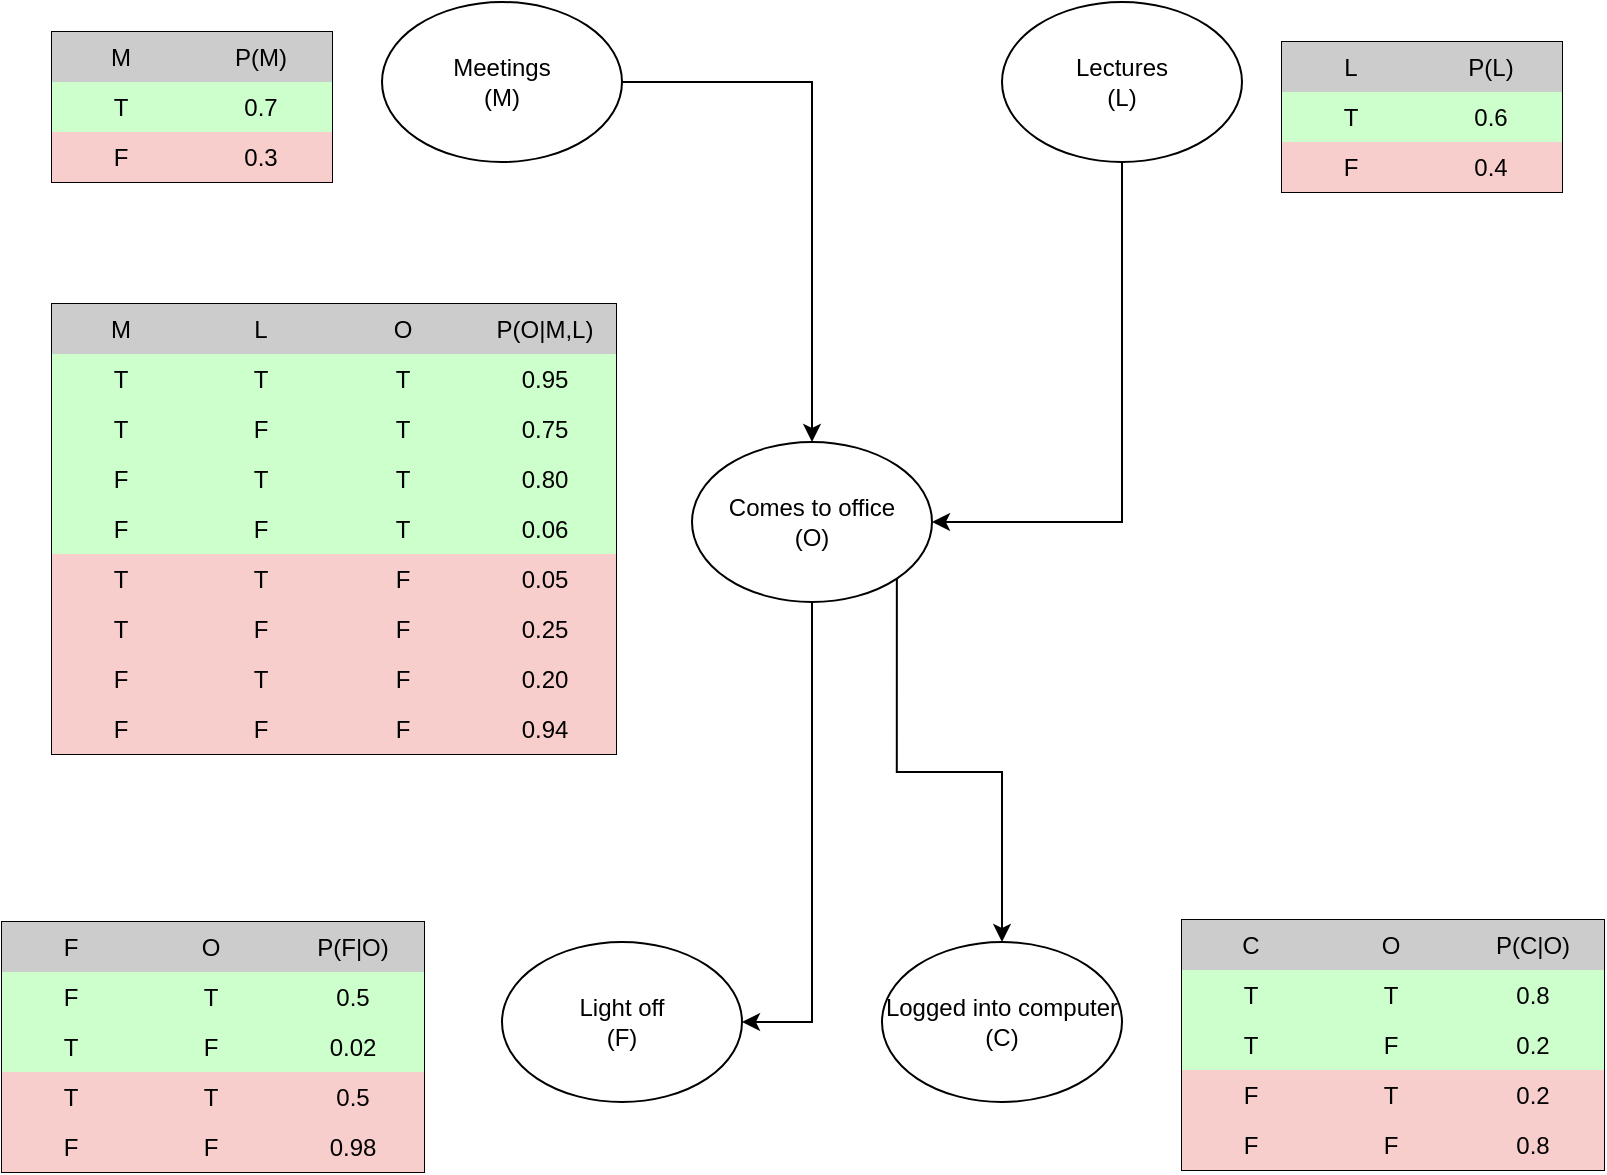 <mxfile version="18.0.5" type="device"><diagram id="7beKICPLCn6BGiTlnOYI" name="Page-1"><mxGraphModel dx="1078" dy="715" grid="1" gridSize="10" guides="1" tooltips="1" connect="1" arrows="1" fold="1" page="1" pageScale="1" pageWidth="850" pageHeight="1100" math="0" shadow="0"><root><mxCell id="0"/><mxCell id="1" parent="0"/><mxCell id="eyf7qiHHTPt4dPgRb_Cy-2" style="edgeStyle=orthogonalEdgeStyle;rounded=0;orthogonalLoop=1;jettySize=auto;html=1;exitX=1;exitY=0.5;exitDx=0;exitDy=0;entryX=0.5;entryY=0;entryDx=0;entryDy=0;" edge="1" parent="1" source="M0Jvu92yg0L-sdfs56mO-1" target="M0Jvu92yg0L-sdfs56mO-4"><mxGeometry relative="1" as="geometry"/></mxCell><mxCell id="M0Jvu92yg0L-sdfs56mO-1" value="Meetings&lt;br&gt;(M)" style="ellipse;whiteSpace=wrap;html=1;" parent="1" vertex="1"><mxGeometry x="210" y="40" width="120" height="80" as="geometry"/></mxCell><mxCell id="eyf7qiHHTPt4dPgRb_Cy-1" style="edgeStyle=orthogonalEdgeStyle;rounded=0;orthogonalLoop=1;jettySize=auto;html=1;exitX=0.5;exitY=1;exitDx=0;exitDy=0;entryX=1;entryY=0.5;entryDx=0;entryDy=0;" edge="1" parent="1" source="M0Jvu92yg0L-sdfs56mO-2" target="M0Jvu92yg0L-sdfs56mO-4"><mxGeometry relative="1" as="geometry"/></mxCell><mxCell id="M0Jvu92yg0L-sdfs56mO-2" value="Lectures&lt;br&gt;(L)" style="ellipse;whiteSpace=wrap;html=1;" parent="1" vertex="1"><mxGeometry x="520" y="40" width="120" height="80" as="geometry"/></mxCell><mxCell id="M0Jvu92yg0L-sdfs56mO-3" value="Light off&lt;br&gt;(F)" style="ellipse;whiteSpace=wrap;html=1;" parent="1" vertex="1"><mxGeometry x="270" y="510" width="120" height="80" as="geometry"/></mxCell><mxCell id="M0Jvu92yg0L-sdfs56mO-100" style="edgeStyle=orthogonalEdgeStyle;rounded=0;orthogonalLoop=1;jettySize=auto;html=1;exitX=1;exitY=1;exitDx=0;exitDy=0;entryX=0.5;entryY=0;entryDx=0;entryDy=0;" parent="1" source="M0Jvu92yg0L-sdfs56mO-4" target="M0Jvu92yg0L-sdfs56mO-5" edge="1"><mxGeometry relative="1" as="geometry"/></mxCell><mxCell id="M0Jvu92yg0L-sdfs56mO-129" style="edgeStyle=orthogonalEdgeStyle;rounded=0;orthogonalLoop=1;jettySize=auto;html=1;exitX=0.5;exitY=1;exitDx=0;exitDy=0;entryX=1;entryY=0.5;entryDx=0;entryDy=0;" parent="1" source="M0Jvu92yg0L-sdfs56mO-4" target="M0Jvu92yg0L-sdfs56mO-3" edge="1"><mxGeometry relative="1" as="geometry"/></mxCell><mxCell id="M0Jvu92yg0L-sdfs56mO-4" value="Comes to office&lt;br&gt;(O)" style="ellipse;whiteSpace=wrap;html=1;" parent="1" vertex="1"><mxGeometry x="365" y="260" width="120" height="80" as="geometry"/></mxCell><mxCell id="M0Jvu92yg0L-sdfs56mO-5" value="Logged into computer&lt;br&gt;(C)" style="ellipse;whiteSpace=wrap;html=1;" parent="1" vertex="1"><mxGeometry x="460" y="510" width="120" height="80" as="geometry"/></mxCell><mxCell id="M0Jvu92yg0L-sdfs56mO-6" value="" style="shape=table;html=1;whiteSpace=wrap;startSize=0;container=1;collapsible=0;childLayout=tableLayout;" parent="1" vertex="1"><mxGeometry x="45" y="55" width="140" height="75" as="geometry"/></mxCell><mxCell id="M0Jvu92yg0L-sdfs56mO-49" style="shape=tableRow;horizontal=0;startSize=0;swimlaneHead=0;swimlaneBody=0;top=0;left=0;bottom=0;right=0;collapsible=0;dropTarget=0;fillColor=none;points=[[0,0.5],[1,0.5]];portConstraint=eastwest;" parent="M0Jvu92yg0L-sdfs56mO-6" vertex="1"><mxGeometry width="140" height="25" as="geometry"/></mxCell><mxCell id="M0Jvu92yg0L-sdfs56mO-50" value="M" style="shape=partialRectangle;html=1;whiteSpace=wrap;connectable=0;fillColor=#CCCCCC;top=0;left=0;bottom=0;right=0;overflow=hidden;" parent="M0Jvu92yg0L-sdfs56mO-49" vertex="1"><mxGeometry width="69" height="25" as="geometry"><mxRectangle width="69" height="25" as="alternateBounds"/></mxGeometry></mxCell><mxCell id="M0Jvu92yg0L-sdfs56mO-51" value="P(M)" style="shape=partialRectangle;html=1;whiteSpace=wrap;connectable=0;fillColor=#CCCCCC;top=0;left=0;bottom=0;right=0;overflow=hidden;" parent="M0Jvu92yg0L-sdfs56mO-49" vertex="1"><mxGeometry x="69" width="71" height="25" as="geometry"><mxRectangle width="71" height="25" as="alternateBounds"/></mxGeometry></mxCell><mxCell id="M0Jvu92yg0L-sdfs56mO-7" value="" style="shape=tableRow;horizontal=0;startSize=0;swimlaneHead=0;swimlaneBody=0;top=0;left=0;bottom=0;right=0;collapsible=0;dropTarget=0;fillColor=none;points=[[0,0.5],[1,0.5]];portConstraint=eastwest;" parent="M0Jvu92yg0L-sdfs56mO-6" vertex="1"><mxGeometry y="25" width="140" height="25" as="geometry"/></mxCell><mxCell id="M0Jvu92yg0L-sdfs56mO-8" value="T" style="shape=partialRectangle;html=1;whiteSpace=wrap;connectable=0;fillColor=#CCFFCC;top=0;left=0;bottom=0;right=0;overflow=hidden;" parent="M0Jvu92yg0L-sdfs56mO-7" vertex="1"><mxGeometry width="69" height="25" as="geometry"><mxRectangle width="69" height="25" as="alternateBounds"/></mxGeometry></mxCell><mxCell id="M0Jvu92yg0L-sdfs56mO-9" value="0.7" style="shape=partialRectangle;html=1;whiteSpace=wrap;connectable=0;fillColor=#CCFFCC;top=0;left=0;bottom=0;right=0;overflow=hidden;" parent="M0Jvu92yg0L-sdfs56mO-7" vertex="1"><mxGeometry x="69" width="71" height="25" as="geometry"><mxRectangle width="71" height="25" as="alternateBounds"/></mxGeometry></mxCell><mxCell id="Z_kx6LnmJICqa52dYahv-1" style="shape=tableRow;horizontal=0;startSize=0;swimlaneHead=0;swimlaneBody=0;top=0;left=0;bottom=0;right=0;collapsible=0;dropTarget=0;fillColor=none;points=[[0,0.5],[1,0.5]];portConstraint=eastwest;" parent="M0Jvu92yg0L-sdfs56mO-6" vertex="1"><mxGeometry y="50" width="140" height="25" as="geometry"/></mxCell><mxCell id="Z_kx6LnmJICqa52dYahv-2" value="F" style="shape=partialRectangle;html=1;whiteSpace=wrap;connectable=0;fillColor=#f8cecc;top=0;left=0;bottom=0;right=0;overflow=hidden;strokeColor=#b85450;" parent="Z_kx6LnmJICqa52dYahv-1" vertex="1"><mxGeometry width="69" height="25" as="geometry"><mxRectangle width="69" height="25" as="alternateBounds"/></mxGeometry></mxCell><mxCell id="Z_kx6LnmJICqa52dYahv-3" value="0.3" style="shape=partialRectangle;html=1;whiteSpace=wrap;connectable=0;fillColor=#f8cecc;top=0;left=0;bottom=0;right=0;overflow=hidden;strokeColor=#b85450;" parent="Z_kx6LnmJICqa52dYahv-1" vertex="1"><mxGeometry x="69" width="71" height="25" as="geometry"><mxRectangle width="71" height="25" as="alternateBounds"/></mxGeometry></mxCell><mxCell id="M0Jvu92yg0L-sdfs56mO-70" value="" style="shape=table;html=1;whiteSpace=wrap;startSize=0;container=1;collapsible=0;childLayout=tableLayout;" parent="1" vertex="1"><mxGeometry x="45" y="191" width="282" height="225" as="geometry"/></mxCell><mxCell id="M0Jvu92yg0L-sdfs56mO-71" style="shape=tableRow;horizontal=0;startSize=0;swimlaneHead=0;swimlaneBody=0;top=0;left=0;bottom=0;right=0;collapsible=0;dropTarget=0;fillColor=none;points=[[0,0.5],[1,0.5]];portConstraint=eastwest;" parent="M0Jvu92yg0L-sdfs56mO-70" vertex="1"><mxGeometry width="282" height="25" as="geometry"/></mxCell><mxCell id="M0Jvu92yg0L-sdfs56mO-72" value="M" style="shape=partialRectangle;html=1;whiteSpace=wrap;connectable=0;fillColor=#CCCCCC;top=0;left=0;bottom=0;right=0;overflow=hidden;" parent="M0Jvu92yg0L-sdfs56mO-71" vertex="1"><mxGeometry width="69" height="25" as="geometry"><mxRectangle width="69" height="25" as="alternateBounds"/></mxGeometry></mxCell><mxCell id="M0Jvu92yg0L-sdfs56mO-73" value="L" style="shape=partialRectangle;html=1;whiteSpace=wrap;connectable=0;fillColor=#CCCCCC;top=0;left=0;bottom=0;right=0;overflow=hidden;" parent="M0Jvu92yg0L-sdfs56mO-71" vertex="1"><mxGeometry x="69" width="71" height="25" as="geometry"><mxRectangle width="71" height="25" as="alternateBounds"/></mxGeometry></mxCell><mxCell id="M0Jvu92yg0L-sdfs56mO-103" value="O" style="shape=partialRectangle;html=1;whiteSpace=wrap;connectable=0;fillColor=#CCCCCC;top=0;left=0;bottom=0;right=0;overflow=hidden;" parent="M0Jvu92yg0L-sdfs56mO-71" vertex="1"><mxGeometry x="140" width="71" height="25" as="geometry"><mxRectangle width="71" height="25" as="alternateBounds"/></mxGeometry></mxCell><mxCell id="M0Jvu92yg0L-sdfs56mO-123" value="P(O|M,L)" style="shape=partialRectangle;html=1;whiteSpace=wrap;connectable=0;fillColor=#CCCCCC;top=0;left=0;bottom=0;right=0;overflow=hidden;" parent="M0Jvu92yg0L-sdfs56mO-71" vertex="1"><mxGeometry x="211" width="71" height="25" as="geometry"><mxRectangle width="71" height="25" as="alternateBounds"/></mxGeometry></mxCell><mxCell id="M0Jvu92yg0L-sdfs56mO-74" value="" style="shape=tableRow;horizontal=0;startSize=0;swimlaneHead=0;swimlaneBody=0;top=0;left=0;bottom=0;right=0;collapsible=0;dropTarget=0;fillColor=none;points=[[0,0.5],[1,0.5]];portConstraint=eastwest;" parent="M0Jvu92yg0L-sdfs56mO-70" vertex="1"><mxGeometry y="25" width="282" height="25" as="geometry"/></mxCell><mxCell id="M0Jvu92yg0L-sdfs56mO-75" value="T" style="shape=partialRectangle;html=1;whiteSpace=wrap;connectable=0;fillColor=#CCFFCC;top=0;left=0;bottom=0;right=0;overflow=hidden;" parent="M0Jvu92yg0L-sdfs56mO-74" vertex="1"><mxGeometry width="69" height="25" as="geometry"><mxRectangle width="69" height="25" as="alternateBounds"/></mxGeometry></mxCell><mxCell id="M0Jvu92yg0L-sdfs56mO-76" value="T" style="shape=partialRectangle;html=1;whiteSpace=wrap;connectable=0;fillColor=#CCFFCC;top=0;left=0;bottom=0;right=0;overflow=hidden;" parent="M0Jvu92yg0L-sdfs56mO-74" vertex="1"><mxGeometry x="69" width="71" height="25" as="geometry"><mxRectangle width="71" height="25" as="alternateBounds"/></mxGeometry></mxCell><mxCell id="M0Jvu92yg0L-sdfs56mO-104" value="T" style="shape=partialRectangle;html=1;whiteSpace=wrap;connectable=0;fillColor=#CCFFCC;top=0;left=0;bottom=0;right=0;overflow=hidden;" parent="M0Jvu92yg0L-sdfs56mO-74" vertex="1"><mxGeometry x="140" width="71" height="25" as="geometry"><mxRectangle width="71" height="25" as="alternateBounds"/></mxGeometry></mxCell><mxCell id="M0Jvu92yg0L-sdfs56mO-124" value="0.95" style="shape=partialRectangle;html=1;whiteSpace=wrap;connectable=0;fillColor=#CCFFCC;top=0;left=0;bottom=0;right=0;overflow=hidden;" parent="M0Jvu92yg0L-sdfs56mO-74" vertex="1"><mxGeometry x="211" width="71" height="25" as="geometry"><mxRectangle width="71" height="25" as="alternateBounds"/></mxGeometry></mxCell><mxCell id="M0Jvu92yg0L-sdfs56mO-105" style="shape=tableRow;horizontal=0;startSize=0;swimlaneHead=0;swimlaneBody=0;top=0;left=0;bottom=0;right=0;collapsible=0;dropTarget=0;fillColor=none;points=[[0,0.5],[1,0.5]];portConstraint=eastwest;" parent="M0Jvu92yg0L-sdfs56mO-70" vertex="1"><mxGeometry y="50" width="282" height="25" as="geometry"/></mxCell><mxCell id="M0Jvu92yg0L-sdfs56mO-106" value="T" style="shape=partialRectangle;html=1;whiteSpace=wrap;connectable=0;fillColor=#CCFFCC;top=0;left=0;bottom=0;right=0;overflow=hidden;" parent="M0Jvu92yg0L-sdfs56mO-105" vertex="1"><mxGeometry width="69" height="25" as="geometry"><mxRectangle width="69" height="25" as="alternateBounds"/></mxGeometry></mxCell><mxCell id="M0Jvu92yg0L-sdfs56mO-107" value="F" style="shape=partialRectangle;html=1;whiteSpace=wrap;connectable=0;fillColor=#CCFFCC;top=0;left=0;bottom=0;right=0;overflow=hidden;" parent="M0Jvu92yg0L-sdfs56mO-105" vertex="1"><mxGeometry x="69" width="71" height="25" as="geometry"><mxRectangle width="71" height="25" as="alternateBounds"/></mxGeometry></mxCell><mxCell id="M0Jvu92yg0L-sdfs56mO-108" value="T" style="shape=partialRectangle;html=1;whiteSpace=wrap;connectable=0;fillColor=#CCFFCC;top=0;left=0;bottom=0;right=0;overflow=hidden;" parent="M0Jvu92yg0L-sdfs56mO-105" vertex="1"><mxGeometry x="140" width="71" height="25" as="geometry"><mxRectangle width="71" height="25" as="alternateBounds"/></mxGeometry></mxCell><mxCell id="M0Jvu92yg0L-sdfs56mO-125" value="0.75" style="shape=partialRectangle;html=1;whiteSpace=wrap;connectable=0;fillColor=#CCFFCC;top=0;left=0;bottom=0;right=0;overflow=hidden;" parent="M0Jvu92yg0L-sdfs56mO-105" vertex="1"><mxGeometry x="211" width="71" height="25" as="geometry"><mxRectangle width="71" height="25" as="alternateBounds"/></mxGeometry></mxCell><mxCell id="M0Jvu92yg0L-sdfs56mO-109" style="shape=tableRow;horizontal=0;startSize=0;swimlaneHead=0;swimlaneBody=0;top=0;left=0;bottom=0;right=0;collapsible=0;dropTarget=0;fillColor=none;points=[[0,0.5],[1,0.5]];portConstraint=eastwest;" parent="M0Jvu92yg0L-sdfs56mO-70" vertex="1"><mxGeometry y="75" width="282" height="25" as="geometry"/></mxCell><mxCell id="M0Jvu92yg0L-sdfs56mO-110" value="F" style="shape=partialRectangle;html=1;whiteSpace=wrap;connectable=0;fillColor=#CCFFCC;top=0;left=0;bottom=0;right=0;overflow=hidden;" parent="M0Jvu92yg0L-sdfs56mO-109" vertex="1"><mxGeometry width="69" height="25" as="geometry"><mxRectangle width="69" height="25" as="alternateBounds"/></mxGeometry></mxCell><mxCell id="M0Jvu92yg0L-sdfs56mO-111" value="T" style="shape=partialRectangle;html=1;whiteSpace=wrap;connectable=0;fillColor=#CCFFCC;top=0;left=0;bottom=0;right=0;overflow=hidden;" parent="M0Jvu92yg0L-sdfs56mO-109" vertex="1"><mxGeometry x="69" width="71" height="25" as="geometry"><mxRectangle width="71" height="25" as="alternateBounds"/></mxGeometry></mxCell><mxCell id="M0Jvu92yg0L-sdfs56mO-112" value="T" style="shape=partialRectangle;html=1;whiteSpace=wrap;connectable=0;fillColor=#CCFFCC;top=0;left=0;bottom=0;right=0;overflow=hidden;" parent="M0Jvu92yg0L-sdfs56mO-109" vertex="1"><mxGeometry x="140" width="71" height="25" as="geometry"><mxRectangle width="71" height="25" as="alternateBounds"/></mxGeometry></mxCell><mxCell id="M0Jvu92yg0L-sdfs56mO-126" value="0.80" style="shape=partialRectangle;html=1;whiteSpace=wrap;connectable=0;fillColor=#CCFFCC;top=0;left=0;bottom=0;right=0;overflow=hidden;" parent="M0Jvu92yg0L-sdfs56mO-109" vertex="1"><mxGeometry x="211" width="71" height="25" as="geometry"><mxRectangle width="71" height="25" as="alternateBounds"/></mxGeometry></mxCell><mxCell id="M0Jvu92yg0L-sdfs56mO-113" style="shape=tableRow;horizontal=0;startSize=0;swimlaneHead=0;swimlaneBody=0;top=0;left=0;bottom=0;right=0;collapsible=0;dropTarget=0;fillColor=none;points=[[0,0.5],[1,0.5]];portConstraint=eastwest;" parent="M0Jvu92yg0L-sdfs56mO-70" vertex="1"><mxGeometry y="100" width="282" height="25" as="geometry"/></mxCell><mxCell id="M0Jvu92yg0L-sdfs56mO-114" value="F" style="shape=partialRectangle;html=1;whiteSpace=wrap;connectable=0;fillColor=#CCFFCC;top=0;left=0;bottom=0;right=0;overflow=hidden;" parent="M0Jvu92yg0L-sdfs56mO-113" vertex="1"><mxGeometry width="69" height="25" as="geometry"><mxRectangle width="69" height="25" as="alternateBounds"/></mxGeometry></mxCell><mxCell id="M0Jvu92yg0L-sdfs56mO-115" value="F" style="shape=partialRectangle;html=1;whiteSpace=wrap;connectable=0;fillColor=#CCFFCC;top=0;left=0;bottom=0;right=0;overflow=hidden;" parent="M0Jvu92yg0L-sdfs56mO-113" vertex="1"><mxGeometry x="69" width="71" height="25" as="geometry"><mxRectangle width="71" height="25" as="alternateBounds"/></mxGeometry></mxCell><mxCell id="M0Jvu92yg0L-sdfs56mO-116" value="T" style="shape=partialRectangle;html=1;whiteSpace=wrap;connectable=0;fillColor=#CCFFCC;top=0;left=0;bottom=0;right=0;overflow=hidden;" parent="M0Jvu92yg0L-sdfs56mO-113" vertex="1"><mxGeometry x="140" width="71" height="25" as="geometry"><mxRectangle width="71" height="25" as="alternateBounds"/></mxGeometry></mxCell><mxCell id="M0Jvu92yg0L-sdfs56mO-127" value="0.06" style="shape=partialRectangle;html=1;whiteSpace=wrap;connectable=0;fillColor=#CCFFCC;top=0;left=0;bottom=0;right=0;overflow=hidden;" parent="M0Jvu92yg0L-sdfs56mO-113" vertex="1"><mxGeometry x="211" width="71" height="25" as="geometry"><mxRectangle width="71" height="25" as="alternateBounds"/></mxGeometry></mxCell><mxCell id="Z_kx6LnmJICqa52dYahv-7" style="shape=tableRow;horizontal=0;startSize=0;swimlaneHead=0;swimlaneBody=0;top=0;left=0;bottom=0;right=0;collapsible=0;dropTarget=0;fillColor=none;points=[[0,0.5],[1,0.5]];portConstraint=eastwest;" parent="M0Jvu92yg0L-sdfs56mO-70" vertex="1"><mxGeometry y="125" width="282" height="25" as="geometry"/></mxCell><mxCell id="Z_kx6LnmJICqa52dYahv-8" value="T" style="shape=partialRectangle;html=1;whiteSpace=wrap;connectable=0;fillColor=#f8cecc;top=0;left=0;bottom=0;right=0;overflow=hidden;strokeColor=#b85450;" parent="Z_kx6LnmJICqa52dYahv-7" vertex="1"><mxGeometry width="69" height="25" as="geometry"><mxRectangle width="69" height="25" as="alternateBounds"/></mxGeometry></mxCell><mxCell id="Z_kx6LnmJICqa52dYahv-9" value="T" style="shape=partialRectangle;html=1;whiteSpace=wrap;connectable=0;fillColor=#f8cecc;top=0;left=0;bottom=0;right=0;overflow=hidden;strokeColor=#b85450;" parent="Z_kx6LnmJICqa52dYahv-7" vertex="1"><mxGeometry x="69" width="71" height="25" as="geometry"><mxRectangle width="71" height="25" as="alternateBounds"/></mxGeometry></mxCell><mxCell id="Z_kx6LnmJICqa52dYahv-10" value="F" style="shape=partialRectangle;html=1;whiteSpace=wrap;connectable=0;fillColor=#f8cecc;top=0;left=0;bottom=0;right=0;overflow=hidden;strokeColor=#b85450;" parent="Z_kx6LnmJICqa52dYahv-7" vertex="1"><mxGeometry x="140" width="71" height="25" as="geometry"><mxRectangle width="71" height="25" as="alternateBounds"/></mxGeometry></mxCell><mxCell id="Z_kx6LnmJICqa52dYahv-11" value="0.05" style="shape=partialRectangle;html=1;whiteSpace=wrap;connectable=0;fillColor=#f8cecc;top=0;left=0;bottom=0;right=0;overflow=hidden;strokeColor=#b85450;" parent="Z_kx6LnmJICqa52dYahv-7" vertex="1"><mxGeometry x="211" width="71" height="25" as="geometry"><mxRectangle width="71" height="25" as="alternateBounds"/></mxGeometry></mxCell><mxCell id="Z_kx6LnmJICqa52dYahv-12" style="shape=tableRow;horizontal=0;startSize=0;swimlaneHead=0;swimlaneBody=0;top=0;left=0;bottom=0;right=0;collapsible=0;dropTarget=0;fillColor=none;points=[[0,0.5],[1,0.5]];portConstraint=eastwest;" parent="M0Jvu92yg0L-sdfs56mO-70" vertex="1"><mxGeometry y="150" width="282" height="25" as="geometry"/></mxCell><mxCell id="Z_kx6LnmJICqa52dYahv-13" value="T" style="shape=partialRectangle;html=1;whiteSpace=wrap;connectable=0;fillColor=#f8cecc;top=0;left=0;bottom=0;right=0;overflow=hidden;strokeColor=#b85450;" parent="Z_kx6LnmJICqa52dYahv-12" vertex="1"><mxGeometry width="69" height="25" as="geometry"><mxRectangle width="69" height="25" as="alternateBounds"/></mxGeometry></mxCell><mxCell id="Z_kx6LnmJICqa52dYahv-14" value="F" style="shape=partialRectangle;html=1;whiteSpace=wrap;connectable=0;fillColor=#f8cecc;top=0;left=0;bottom=0;right=0;overflow=hidden;strokeColor=#b85450;" parent="Z_kx6LnmJICqa52dYahv-12" vertex="1"><mxGeometry x="69" width="71" height="25" as="geometry"><mxRectangle width="71" height="25" as="alternateBounds"/></mxGeometry></mxCell><mxCell id="Z_kx6LnmJICqa52dYahv-15" value="F" style="shape=partialRectangle;html=1;whiteSpace=wrap;connectable=0;fillColor=#f8cecc;top=0;left=0;bottom=0;right=0;overflow=hidden;strokeColor=#b85450;" parent="Z_kx6LnmJICqa52dYahv-12" vertex="1"><mxGeometry x="140" width="71" height="25" as="geometry"><mxRectangle width="71" height="25" as="alternateBounds"/></mxGeometry></mxCell><mxCell id="Z_kx6LnmJICqa52dYahv-16" value="0.25" style="shape=partialRectangle;html=1;whiteSpace=wrap;connectable=0;fillColor=#f8cecc;top=0;left=0;bottom=0;right=0;overflow=hidden;strokeColor=#b85450;" parent="Z_kx6LnmJICqa52dYahv-12" vertex="1"><mxGeometry x="211" width="71" height="25" as="geometry"><mxRectangle width="71" height="25" as="alternateBounds"/></mxGeometry></mxCell><mxCell id="Z_kx6LnmJICqa52dYahv-17" style="shape=tableRow;horizontal=0;startSize=0;swimlaneHead=0;swimlaneBody=0;top=0;left=0;bottom=0;right=0;collapsible=0;dropTarget=0;fillColor=none;points=[[0,0.5],[1,0.5]];portConstraint=eastwest;" parent="M0Jvu92yg0L-sdfs56mO-70" vertex="1"><mxGeometry y="175" width="282" height="25" as="geometry"/></mxCell><mxCell id="Z_kx6LnmJICqa52dYahv-18" value="F" style="shape=partialRectangle;html=1;whiteSpace=wrap;connectable=0;fillColor=#f8cecc;top=0;left=0;bottom=0;right=0;overflow=hidden;strokeColor=#b85450;" parent="Z_kx6LnmJICqa52dYahv-17" vertex="1"><mxGeometry width="69" height="25" as="geometry"><mxRectangle width="69" height="25" as="alternateBounds"/></mxGeometry></mxCell><mxCell id="Z_kx6LnmJICqa52dYahv-19" value="T" style="shape=partialRectangle;html=1;whiteSpace=wrap;connectable=0;fillColor=#f8cecc;top=0;left=0;bottom=0;right=0;overflow=hidden;strokeColor=#b85450;" parent="Z_kx6LnmJICqa52dYahv-17" vertex="1"><mxGeometry x="69" width="71" height="25" as="geometry"><mxRectangle width="71" height="25" as="alternateBounds"/></mxGeometry></mxCell><mxCell id="Z_kx6LnmJICqa52dYahv-20" value="F" style="shape=partialRectangle;html=1;whiteSpace=wrap;connectable=0;fillColor=#f8cecc;top=0;left=0;bottom=0;right=0;overflow=hidden;strokeColor=#b85450;" parent="Z_kx6LnmJICqa52dYahv-17" vertex="1"><mxGeometry x="140" width="71" height="25" as="geometry"><mxRectangle width="71" height="25" as="alternateBounds"/></mxGeometry></mxCell><mxCell id="Z_kx6LnmJICqa52dYahv-21" value="0.20" style="shape=partialRectangle;html=1;whiteSpace=wrap;connectable=0;fillColor=#f8cecc;top=0;left=0;bottom=0;right=0;overflow=hidden;strokeColor=#b85450;" parent="Z_kx6LnmJICqa52dYahv-17" vertex="1"><mxGeometry x="211" width="71" height="25" as="geometry"><mxRectangle width="71" height="25" as="alternateBounds"/></mxGeometry></mxCell><mxCell id="Z_kx6LnmJICqa52dYahv-22" style="shape=tableRow;horizontal=0;startSize=0;swimlaneHead=0;swimlaneBody=0;top=0;left=0;bottom=0;right=0;collapsible=0;dropTarget=0;fillColor=none;points=[[0,0.5],[1,0.5]];portConstraint=eastwest;" parent="M0Jvu92yg0L-sdfs56mO-70" vertex="1"><mxGeometry y="200" width="282" height="25" as="geometry"/></mxCell><mxCell id="Z_kx6LnmJICqa52dYahv-23" value="F" style="shape=partialRectangle;html=1;whiteSpace=wrap;connectable=0;fillColor=#f8cecc;top=0;left=0;bottom=0;right=0;overflow=hidden;strokeColor=#b85450;" parent="Z_kx6LnmJICqa52dYahv-22" vertex="1"><mxGeometry width="69" height="25" as="geometry"><mxRectangle width="69" height="25" as="alternateBounds"/></mxGeometry></mxCell><mxCell id="Z_kx6LnmJICqa52dYahv-24" value="F" style="shape=partialRectangle;html=1;whiteSpace=wrap;connectable=0;fillColor=#f8cecc;top=0;left=0;bottom=0;right=0;overflow=hidden;strokeColor=#b85450;" parent="Z_kx6LnmJICqa52dYahv-22" vertex="1"><mxGeometry x="69" width="71" height="25" as="geometry"><mxRectangle width="71" height="25" as="alternateBounds"/></mxGeometry></mxCell><mxCell id="Z_kx6LnmJICqa52dYahv-25" value="F" style="shape=partialRectangle;html=1;whiteSpace=wrap;connectable=0;fillColor=#f8cecc;top=0;left=0;bottom=0;right=0;overflow=hidden;strokeColor=#b85450;" parent="Z_kx6LnmJICqa52dYahv-22" vertex="1"><mxGeometry x="140" width="71" height="25" as="geometry"><mxRectangle width="71" height="25" as="alternateBounds"/></mxGeometry></mxCell><mxCell id="Z_kx6LnmJICqa52dYahv-26" value="0.94" style="shape=partialRectangle;html=1;whiteSpace=wrap;connectable=0;fillColor=#f8cecc;top=0;left=0;bottom=0;right=0;overflow=hidden;strokeColor=#b85450;" parent="Z_kx6LnmJICqa52dYahv-22" vertex="1"><mxGeometry x="211" width="71" height="25" as="geometry"><mxRectangle width="71" height="25" as="alternateBounds"/></mxGeometry></mxCell><mxCell id="M0Jvu92yg0L-sdfs56mO-77" value="" style="shape=table;html=1;whiteSpace=wrap;startSize=0;container=1;collapsible=0;childLayout=tableLayout;" parent="1" vertex="1"><mxGeometry x="20" y="500" width="211" height="125" as="geometry"/></mxCell><mxCell id="M0Jvu92yg0L-sdfs56mO-78" style="shape=tableRow;horizontal=0;startSize=0;swimlaneHead=0;swimlaneBody=0;top=0;left=0;bottom=0;right=0;collapsible=0;dropTarget=0;fillColor=none;points=[[0,0.5],[1,0.5]];portConstraint=eastwest;" parent="M0Jvu92yg0L-sdfs56mO-77" vertex="1"><mxGeometry width="211" height="25" as="geometry"/></mxCell><mxCell id="M0Jvu92yg0L-sdfs56mO-79" value="F" style="shape=partialRectangle;html=1;whiteSpace=wrap;connectable=0;fillColor=#CCCCCC;top=0;left=0;bottom=0;right=0;overflow=hidden;strokeColor=#000000;" parent="M0Jvu92yg0L-sdfs56mO-78" vertex="1"><mxGeometry width="69" height="25" as="geometry"><mxRectangle width="69" height="25" as="alternateBounds"/></mxGeometry></mxCell><mxCell id="M0Jvu92yg0L-sdfs56mO-80" value="O" style="shape=partialRectangle;html=1;whiteSpace=wrap;connectable=0;fillColor=#CCCCCC;top=0;left=0;bottom=0;right=0;overflow=hidden;strokeColor=#000000;" parent="M0Jvu92yg0L-sdfs56mO-78" vertex="1"><mxGeometry x="69" width="71" height="25" as="geometry"><mxRectangle width="71" height="25" as="alternateBounds"/></mxGeometry></mxCell><mxCell id="M0Jvu92yg0L-sdfs56mO-131" value="P(F|O)" style="shape=partialRectangle;html=1;whiteSpace=wrap;connectable=0;fillColor=#CCCCCC;top=0;left=0;bottom=0;right=0;overflow=hidden;strokeColor=#000000;" parent="M0Jvu92yg0L-sdfs56mO-78" vertex="1"><mxGeometry x="140" width="71" height="25" as="geometry"><mxRectangle width="71" height="25" as="alternateBounds"/></mxGeometry></mxCell><mxCell id="M0Jvu92yg0L-sdfs56mO-81" value="" style="shape=tableRow;horizontal=0;startSize=0;swimlaneHead=0;swimlaneBody=0;top=0;left=0;bottom=0;right=0;collapsible=0;dropTarget=0;fillColor=none;points=[[0,0.5],[1,0.5]];portConstraint=eastwest;" parent="M0Jvu92yg0L-sdfs56mO-77" vertex="1"><mxGeometry y="25" width="211" height="25" as="geometry"/></mxCell><mxCell id="M0Jvu92yg0L-sdfs56mO-82" value="F" style="shape=partialRectangle;html=1;whiteSpace=wrap;connectable=0;fillColor=#CCFFCC;top=0;left=0;bottom=0;right=0;overflow=hidden;" parent="M0Jvu92yg0L-sdfs56mO-81" vertex="1"><mxGeometry width="69" height="25" as="geometry"><mxRectangle width="69" height="25" as="alternateBounds"/></mxGeometry></mxCell><mxCell id="M0Jvu92yg0L-sdfs56mO-83" value="T" style="shape=partialRectangle;html=1;whiteSpace=wrap;connectable=0;fillColor=#CCFFCC;top=0;left=0;bottom=0;right=0;overflow=hidden;" parent="M0Jvu92yg0L-sdfs56mO-81" vertex="1"><mxGeometry x="69" width="71" height="25" as="geometry"><mxRectangle width="71" height="25" as="alternateBounds"/></mxGeometry></mxCell><mxCell id="M0Jvu92yg0L-sdfs56mO-132" value="0.5" style="shape=partialRectangle;html=1;whiteSpace=wrap;connectable=0;fillColor=#CCFFCC;top=0;left=0;bottom=0;right=0;overflow=hidden;" parent="M0Jvu92yg0L-sdfs56mO-81" vertex="1"><mxGeometry x="140" width="71" height="25" as="geometry"><mxRectangle width="71" height="25" as="alternateBounds"/></mxGeometry></mxCell><mxCell id="M0Jvu92yg0L-sdfs56mO-117" style="shape=tableRow;horizontal=0;startSize=0;swimlaneHead=0;swimlaneBody=0;top=0;left=0;bottom=0;right=0;collapsible=0;dropTarget=0;fillColor=none;points=[[0,0.5],[1,0.5]];portConstraint=eastwest;" parent="M0Jvu92yg0L-sdfs56mO-77" vertex="1"><mxGeometry y="50" width="211" height="25" as="geometry"/></mxCell><mxCell id="M0Jvu92yg0L-sdfs56mO-118" value="T" style="shape=partialRectangle;html=1;whiteSpace=wrap;connectable=0;fillColor=#CCFFCC;top=0;left=0;bottom=0;right=0;overflow=hidden;gradientColor=none;" parent="M0Jvu92yg0L-sdfs56mO-117" vertex="1"><mxGeometry width="69" height="25" as="geometry"><mxRectangle width="69" height="25" as="alternateBounds"/></mxGeometry></mxCell><mxCell id="M0Jvu92yg0L-sdfs56mO-119" value="F" style="shape=partialRectangle;html=1;whiteSpace=wrap;connectable=0;fillColor=#CCFFCC;top=0;left=0;bottom=0;right=0;overflow=hidden;gradientColor=none;" parent="M0Jvu92yg0L-sdfs56mO-117" vertex="1"><mxGeometry x="69" width="71" height="25" as="geometry"><mxRectangle width="71" height="25" as="alternateBounds"/></mxGeometry></mxCell><mxCell id="M0Jvu92yg0L-sdfs56mO-133" value="0.02" style="shape=partialRectangle;html=1;whiteSpace=wrap;connectable=0;fillColor=#CCFFCC;top=0;left=0;bottom=0;right=0;overflow=hidden;gradientColor=none;" parent="M0Jvu92yg0L-sdfs56mO-117" vertex="1"><mxGeometry x="140" width="71" height="25" as="geometry"><mxRectangle width="71" height="25" as="alternateBounds"/></mxGeometry></mxCell><mxCell id="M0Jvu92yg0L-sdfs56mO-134" style="shape=tableRow;horizontal=0;startSize=0;swimlaneHead=0;swimlaneBody=0;top=0;left=0;bottom=0;right=0;collapsible=0;dropTarget=0;fillColor=none;points=[[0,0.5],[1,0.5]];portConstraint=eastwest;" parent="M0Jvu92yg0L-sdfs56mO-77" vertex="1"><mxGeometry y="75" width="211" height="25" as="geometry"/></mxCell><mxCell id="M0Jvu92yg0L-sdfs56mO-135" value="T" style="shape=partialRectangle;html=1;whiteSpace=wrap;connectable=0;fillColor=#f8cecc;top=0;left=0;bottom=0;right=0;overflow=hidden;strokeColor=#b85450;" parent="M0Jvu92yg0L-sdfs56mO-134" vertex="1"><mxGeometry width="69" height="25" as="geometry"><mxRectangle width="69" height="25" as="alternateBounds"/></mxGeometry></mxCell><mxCell id="M0Jvu92yg0L-sdfs56mO-136" value="T" style="shape=partialRectangle;html=1;whiteSpace=wrap;connectable=0;fillColor=#f8cecc;top=0;left=0;bottom=0;right=0;overflow=hidden;strokeColor=#b85450;" parent="M0Jvu92yg0L-sdfs56mO-134" vertex="1"><mxGeometry x="69" width="71" height="25" as="geometry"><mxRectangle width="71" height="25" as="alternateBounds"/></mxGeometry></mxCell><mxCell id="M0Jvu92yg0L-sdfs56mO-137" value="0.5" style="shape=partialRectangle;html=1;whiteSpace=wrap;connectable=0;fillColor=#f8cecc;top=0;left=0;bottom=0;right=0;overflow=hidden;strokeColor=#b85450;" parent="M0Jvu92yg0L-sdfs56mO-134" vertex="1"><mxGeometry x="140" width="71" height="25" as="geometry"><mxRectangle width="71" height="25" as="alternateBounds"/></mxGeometry></mxCell><mxCell id="M0Jvu92yg0L-sdfs56mO-138" style="shape=tableRow;horizontal=0;startSize=0;swimlaneHead=0;swimlaneBody=0;top=0;left=0;bottom=0;right=0;collapsible=0;dropTarget=0;fillColor=none;points=[[0,0.5],[1,0.5]];portConstraint=eastwest;" parent="M0Jvu92yg0L-sdfs56mO-77" vertex="1"><mxGeometry y="100" width="211" height="25" as="geometry"/></mxCell><mxCell id="M0Jvu92yg0L-sdfs56mO-139" value="F" style="shape=partialRectangle;html=1;whiteSpace=wrap;connectable=0;fillColor=#f8cecc;top=0;left=0;bottom=0;right=0;overflow=hidden;strokeColor=#b85450;" parent="M0Jvu92yg0L-sdfs56mO-138" vertex="1"><mxGeometry width="69" height="25" as="geometry"><mxRectangle width="69" height="25" as="alternateBounds"/></mxGeometry></mxCell><mxCell id="M0Jvu92yg0L-sdfs56mO-140" value="F" style="shape=partialRectangle;html=1;whiteSpace=wrap;connectable=0;fillColor=#f8cecc;top=0;left=0;bottom=0;right=0;overflow=hidden;strokeColor=#b85450;" parent="M0Jvu92yg0L-sdfs56mO-138" vertex="1"><mxGeometry x="69" width="71" height="25" as="geometry"><mxRectangle width="71" height="25" as="alternateBounds"/></mxGeometry></mxCell><mxCell id="M0Jvu92yg0L-sdfs56mO-141" value="0.98" style="shape=partialRectangle;html=1;whiteSpace=wrap;connectable=0;fillColor=#f8cecc;top=0;left=0;bottom=0;right=0;overflow=hidden;strokeColor=#b85450;" parent="M0Jvu92yg0L-sdfs56mO-138" vertex="1"><mxGeometry x="140" width="71" height="25" as="geometry"><mxRectangle width="71" height="25" as="alternateBounds"/></mxGeometry></mxCell><mxCell id="M0Jvu92yg0L-sdfs56mO-84" value="" style="shape=table;html=1;whiteSpace=wrap;startSize=0;container=1;collapsible=0;childLayout=tableLayout;" parent="1" vertex="1"><mxGeometry x="660" y="60" width="140" height="75" as="geometry"/></mxCell><mxCell id="M0Jvu92yg0L-sdfs56mO-85" style="shape=tableRow;horizontal=0;startSize=0;swimlaneHead=0;swimlaneBody=0;top=0;left=0;bottom=0;right=0;collapsible=0;dropTarget=0;fillColor=none;points=[[0,0.5],[1,0.5]];portConstraint=eastwest;" parent="M0Jvu92yg0L-sdfs56mO-84" vertex="1"><mxGeometry width="140" height="25" as="geometry"/></mxCell><mxCell id="M0Jvu92yg0L-sdfs56mO-86" value="L" style="shape=partialRectangle;html=1;whiteSpace=wrap;connectable=0;fillColor=#CCCCCC;top=0;left=0;bottom=0;right=0;overflow=hidden;" parent="M0Jvu92yg0L-sdfs56mO-85" vertex="1"><mxGeometry width="69" height="25" as="geometry"><mxRectangle width="69" height="25" as="alternateBounds"/></mxGeometry></mxCell><mxCell id="M0Jvu92yg0L-sdfs56mO-87" value="P(L)" style="shape=partialRectangle;html=1;whiteSpace=wrap;connectable=0;fillColor=#CCCCCC;top=0;left=0;bottom=0;right=0;overflow=hidden;" parent="M0Jvu92yg0L-sdfs56mO-85" vertex="1"><mxGeometry x="69" width="71" height="25" as="geometry"><mxRectangle width="71" height="25" as="alternateBounds"/></mxGeometry></mxCell><mxCell id="M0Jvu92yg0L-sdfs56mO-88" value="" style="shape=tableRow;horizontal=0;startSize=0;swimlaneHead=0;swimlaneBody=0;top=0;left=0;bottom=0;right=0;collapsible=0;dropTarget=0;fillColor=none;points=[[0,0.5],[1,0.5]];portConstraint=eastwest;" parent="M0Jvu92yg0L-sdfs56mO-84" vertex="1"><mxGeometry y="25" width="140" height="25" as="geometry"/></mxCell><mxCell id="M0Jvu92yg0L-sdfs56mO-89" value="T" style="shape=partialRectangle;html=1;whiteSpace=wrap;connectable=0;fillColor=#CCFFCC;top=0;left=0;bottom=0;right=0;overflow=hidden;" parent="M0Jvu92yg0L-sdfs56mO-88" vertex="1"><mxGeometry width="69" height="25" as="geometry"><mxRectangle width="69" height="25" as="alternateBounds"/></mxGeometry></mxCell><mxCell id="M0Jvu92yg0L-sdfs56mO-90" value="0.6" style="shape=partialRectangle;html=1;whiteSpace=wrap;connectable=0;fillColor=#CCFFCC;top=0;left=0;bottom=0;right=0;overflow=hidden;" parent="M0Jvu92yg0L-sdfs56mO-88" vertex="1"><mxGeometry x="69" width="71" height="25" as="geometry"><mxRectangle width="71" height="25" as="alternateBounds"/></mxGeometry></mxCell><mxCell id="Z_kx6LnmJICqa52dYahv-4" style="shape=tableRow;horizontal=0;startSize=0;swimlaneHead=0;swimlaneBody=0;top=0;left=0;bottom=0;right=0;collapsible=0;dropTarget=0;fillColor=none;points=[[0,0.5],[1,0.5]];portConstraint=eastwest;" parent="M0Jvu92yg0L-sdfs56mO-84" vertex="1"><mxGeometry y="50" width="140" height="25" as="geometry"/></mxCell><mxCell id="Z_kx6LnmJICqa52dYahv-5" value="F" style="shape=partialRectangle;html=1;whiteSpace=wrap;connectable=0;fillColor=#f8cecc;top=0;left=0;bottom=0;right=0;overflow=hidden;strokeColor=#b85450;" parent="Z_kx6LnmJICqa52dYahv-4" vertex="1"><mxGeometry width="69" height="25" as="geometry"><mxRectangle width="69" height="25" as="alternateBounds"/></mxGeometry></mxCell><mxCell id="Z_kx6LnmJICqa52dYahv-6" value="0.4" style="shape=partialRectangle;html=1;whiteSpace=wrap;connectable=0;fillColor=#f8cecc;top=0;left=0;bottom=0;right=0;overflow=hidden;strokeColor=#b85450;" parent="Z_kx6LnmJICqa52dYahv-4" vertex="1"><mxGeometry x="69" width="71" height="25" as="geometry"><mxRectangle width="71" height="25" as="alternateBounds"/></mxGeometry></mxCell><mxCell id="M0Jvu92yg0L-sdfs56mO-91" value="" style="shape=table;html=1;whiteSpace=wrap;startSize=0;container=1;collapsible=0;childLayout=tableLayout;" parent="1" vertex="1"><mxGeometry x="610" y="499" width="211" height="125" as="geometry"/></mxCell><mxCell id="M0Jvu92yg0L-sdfs56mO-92" style="shape=tableRow;horizontal=0;startSize=0;swimlaneHead=0;swimlaneBody=0;top=0;left=0;bottom=0;right=0;collapsible=0;dropTarget=0;fillColor=none;points=[[0,0.5],[1,0.5]];portConstraint=eastwest;" parent="M0Jvu92yg0L-sdfs56mO-91" vertex="1"><mxGeometry width="211" height="25" as="geometry"/></mxCell><mxCell id="M0Jvu92yg0L-sdfs56mO-93" value="C" style="shape=partialRectangle;html=1;whiteSpace=wrap;connectable=0;fillColor=#CCCCCC;top=0;left=0;bottom=0;right=0;overflow=hidden;" parent="M0Jvu92yg0L-sdfs56mO-92" vertex="1"><mxGeometry width="69" height="25" as="geometry"><mxRectangle width="69" height="25" as="alternateBounds"/></mxGeometry></mxCell><mxCell id="M0Jvu92yg0L-sdfs56mO-94" value="O" style="shape=partialRectangle;html=1;whiteSpace=wrap;connectable=0;fillColor=#CCCCCC;top=0;left=0;bottom=0;right=0;overflow=hidden;" parent="M0Jvu92yg0L-sdfs56mO-92" vertex="1"><mxGeometry x="69" width="71" height="25" as="geometry"><mxRectangle width="71" height="25" as="alternateBounds"/></mxGeometry></mxCell><mxCell id="M0Jvu92yg0L-sdfs56mO-145" value="P(C|O)" style="shape=partialRectangle;html=1;whiteSpace=wrap;connectable=0;fillColor=#CCCCCC;top=0;left=0;bottom=0;right=0;overflow=hidden;" parent="M0Jvu92yg0L-sdfs56mO-92" vertex="1"><mxGeometry x="140" width="71" height="25" as="geometry"><mxRectangle width="71" height="25" as="alternateBounds"/></mxGeometry></mxCell><mxCell id="M0Jvu92yg0L-sdfs56mO-95" value="" style="shape=tableRow;horizontal=0;startSize=0;swimlaneHead=0;swimlaneBody=0;top=0;left=0;bottom=0;right=0;collapsible=0;dropTarget=0;fillColor=none;points=[[0,0.5],[1,0.5]];portConstraint=eastwest;" parent="M0Jvu92yg0L-sdfs56mO-91" vertex="1"><mxGeometry y="25" width="211" height="25" as="geometry"/></mxCell><mxCell id="M0Jvu92yg0L-sdfs56mO-96" value="T" style="shape=partialRectangle;html=1;whiteSpace=wrap;connectable=0;fillColor=#CCFFCC;top=0;left=0;bottom=0;right=0;overflow=hidden;" parent="M0Jvu92yg0L-sdfs56mO-95" vertex="1"><mxGeometry width="69" height="25" as="geometry"><mxRectangle width="69" height="25" as="alternateBounds"/></mxGeometry></mxCell><mxCell id="M0Jvu92yg0L-sdfs56mO-97" value="T" style="shape=partialRectangle;html=1;whiteSpace=wrap;connectable=0;fillColor=#CCFFCC;top=0;left=0;bottom=0;right=0;overflow=hidden;" parent="M0Jvu92yg0L-sdfs56mO-95" vertex="1"><mxGeometry x="69" width="71" height="25" as="geometry"><mxRectangle width="71" height="25" as="alternateBounds"/></mxGeometry></mxCell><mxCell id="M0Jvu92yg0L-sdfs56mO-146" value="0.8" style="shape=partialRectangle;html=1;whiteSpace=wrap;connectable=0;fillColor=#CCFFCC;top=0;left=0;bottom=0;right=0;overflow=hidden;" parent="M0Jvu92yg0L-sdfs56mO-95" vertex="1"><mxGeometry x="140" width="71" height="25" as="geometry"><mxRectangle width="71" height="25" as="alternateBounds"/></mxGeometry></mxCell><mxCell id="M0Jvu92yg0L-sdfs56mO-120" style="shape=tableRow;horizontal=0;startSize=0;swimlaneHead=0;swimlaneBody=0;top=0;left=0;bottom=0;right=0;collapsible=0;dropTarget=0;fillColor=none;points=[[0,0.5],[1,0.5]];portConstraint=eastwest;" parent="M0Jvu92yg0L-sdfs56mO-91" vertex="1"><mxGeometry y="50" width="211" height="25" as="geometry"/></mxCell><mxCell id="M0Jvu92yg0L-sdfs56mO-121" value="T" style="shape=partialRectangle;html=1;whiteSpace=wrap;connectable=0;fillColor=#CCFFCC;top=0;left=0;bottom=0;right=0;overflow=hidden;" parent="M0Jvu92yg0L-sdfs56mO-120" vertex="1"><mxGeometry width="69" height="25" as="geometry"><mxRectangle width="69" height="25" as="alternateBounds"/></mxGeometry></mxCell><mxCell id="M0Jvu92yg0L-sdfs56mO-122" value="F" style="shape=partialRectangle;html=1;whiteSpace=wrap;connectable=0;fillColor=#CCFFCC;top=0;left=0;bottom=0;right=0;overflow=hidden;" parent="M0Jvu92yg0L-sdfs56mO-120" vertex="1"><mxGeometry x="69" width="71" height="25" as="geometry"><mxRectangle width="71" height="25" as="alternateBounds"/></mxGeometry></mxCell><mxCell id="M0Jvu92yg0L-sdfs56mO-147" value="0.2" style="shape=partialRectangle;html=1;whiteSpace=wrap;connectable=0;fillColor=#CCFFCC;top=0;left=0;bottom=0;right=0;overflow=hidden;" parent="M0Jvu92yg0L-sdfs56mO-120" vertex="1"><mxGeometry x="140" width="71" height="25" as="geometry"><mxRectangle width="71" height="25" as="alternateBounds"/></mxGeometry></mxCell><mxCell id="M0Jvu92yg0L-sdfs56mO-142" style="shape=tableRow;horizontal=0;startSize=0;swimlaneHead=0;swimlaneBody=0;top=0;left=0;bottom=0;right=0;collapsible=0;dropTarget=0;fillColor=none;points=[[0,0.5],[1,0.5]];portConstraint=eastwest;" parent="M0Jvu92yg0L-sdfs56mO-91" vertex="1"><mxGeometry y="75" width="211" height="25" as="geometry"/></mxCell><mxCell id="M0Jvu92yg0L-sdfs56mO-143" value="F" style="shape=partialRectangle;html=1;whiteSpace=wrap;connectable=0;fillColor=#f8cecc;top=0;left=0;bottom=0;right=0;overflow=hidden;strokeColor=#b85450;" parent="M0Jvu92yg0L-sdfs56mO-142" vertex="1"><mxGeometry width="69" height="25" as="geometry"><mxRectangle width="69" height="25" as="alternateBounds"/></mxGeometry></mxCell><mxCell id="M0Jvu92yg0L-sdfs56mO-144" value="T" style="shape=partialRectangle;html=1;whiteSpace=wrap;connectable=0;fillColor=#f8cecc;top=0;left=0;bottom=0;right=0;overflow=hidden;strokeColor=#b85450;" parent="M0Jvu92yg0L-sdfs56mO-142" vertex="1"><mxGeometry x="69" width="71" height="25" as="geometry"><mxRectangle width="71" height="25" as="alternateBounds"/></mxGeometry></mxCell><mxCell id="M0Jvu92yg0L-sdfs56mO-148" value="0.2" style="shape=partialRectangle;html=1;whiteSpace=wrap;connectable=0;fillColor=#f8cecc;top=0;left=0;bottom=0;right=0;overflow=hidden;strokeColor=#b85450;" parent="M0Jvu92yg0L-sdfs56mO-142" vertex="1"><mxGeometry x="140" width="71" height="25" as="geometry"><mxRectangle width="71" height="25" as="alternateBounds"/></mxGeometry></mxCell><mxCell id="M0Jvu92yg0L-sdfs56mO-149" style="shape=tableRow;horizontal=0;startSize=0;swimlaneHead=0;swimlaneBody=0;top=0;left=0;bottom=0;right=0;collapsible=0;dropTarget=0;fillColor=none;points=[[0,0.5],[1,0.5]];portConstraint=eastwest;" parent="M0Jvu92yg0L-sdfs56mO-91" vertex="1"><mxGeometry y="100" width="211" height="25" as="geometry"/></mxCell><mxCell id="M0Jvu92yg0L-sdfs56mO-150" value="F" style="shape=partialRectangle;html=1;whiteSpace=wrap;connectable=0;fillColor=#f8cecc;top=0;left=0;bottom=0;right=0;overflow=hidden;strokeColor=#b85450;" parent="M0Jvu92yg0L-sdfs56mO-149" vertex="1"><mxGeometry width="69" height="25" as="geometry"><mxRectangle width="69" height="25" as="alternateBounds"/></mxGeometry></mxCell><mxCell id="M0Jvu92yg0L-sdfs56mO-151" value="F" style="shape=partialRectangle;html=1;whiteSpace=wrap;connectable=0;fillColor=#f8cecc;top=0;left=0;bottom=0;right=0;overflow=hidden;strokeColor=#b85450;" parent="M0Jvu92yg0L-sdfs56mO-149" vertex="1"><mxGeometry x="69" width="71" height="25" as="geometry"><mxRectangle width="71" height="25" as="alternateBounds"/></mxGeometry></mxCell><mxCell id="M0Jvu92yg0L-sdfs56mO-152" value="0.8" style="shape=partialRectangle;html=1;whiteSpace=wrap;connectable=0;fillColor=#f8cecc;top=0;left=0;bottom=0;right=0;overflow=hidden;strokeColor=#b85450;" parent="M0Jvu92yg0L-sdfs56mO-149" vertex="1"><mxGeometry x="140" width="71" height="25" as="geometry"><mxRectangle width="71" height="25" as="alternateBounds"/></mxGeometry></mxCell></root></mxGraphModel></diagram></mxfile>